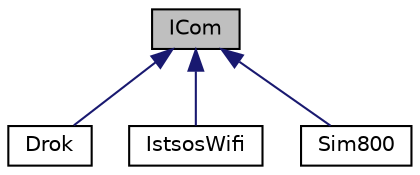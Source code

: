 digraph "ICom"
{
  edge [fontname="Helvetica",fontsize="10",labelfontname="Helvetica",labelfontsize="10"];
  node [fontname="Helvetica",fontsize="10",shape=record];
  Node1 [label="ICom",height=0.2,width=0.4,color="black", fillcolor="grey75", style="filled", fontcolor="black"];
  Node1 -> Node2 [dir="back",color="midnightblue",fontsize="10",style="solid",fontname="Helvetica"];
  Node2 [label="Drok",height=0.2,width=0.4,color="black", fillcolor="white", style="filled",URL="$classDrok.html"];
  Node1 -> Node3 [dir="back",color="midnightblue",fontsize="10",style="solid",fontname="Helvetica"];
  Node3 [label="IstsosWifi",height=0.2,width=0.4,color="black", fillcolor="white", style="filled",URL="$classIstsosWifi.html"];
  Node1 -> Node4 [dir="back",color="midnightblue",fontsize="10",style="solid",fontname="Helvetica"];
  Node4 [label="Sim800",height=0.2,width=0.4,color="black", fillcolor="white", style="filled",URL="$classSim800.html"];
}
